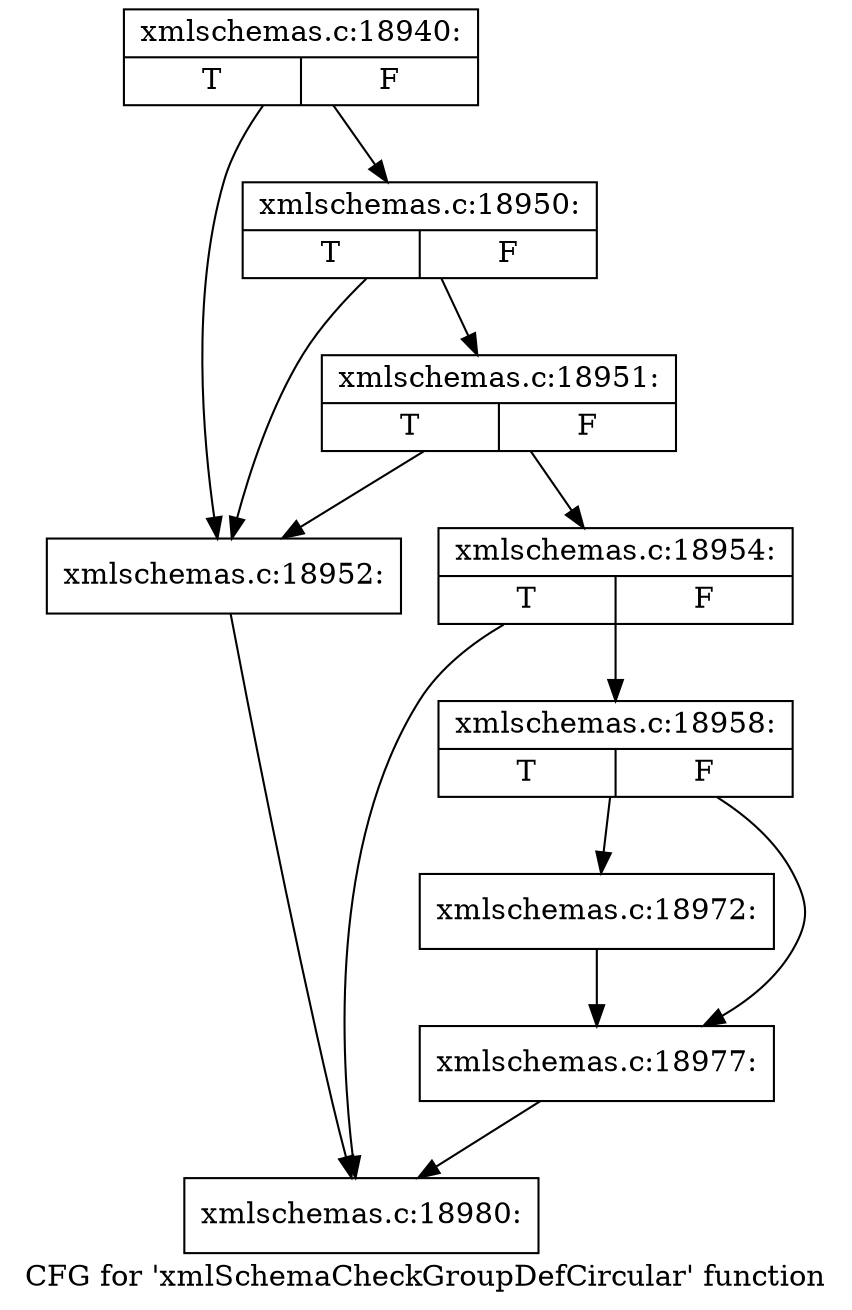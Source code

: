 digraph "CFG for 'xmlSchemaCheckGroupDefCircular' function" {
	label="CFG for 'xmlSchemaCheckGroupDefCircular' function";

	Node0x50c77c0 [shape=record,label="{xmlschemas.c:18940:|{<s0>T|<s1>F}}"];
	Node0x50c77c0 -> Node0x50c7ac0;
	Node0x50c77c0 -> Node0x50c7be0;
	Node0x50c7be0 [shape=record,label="{xmlschemas.c:18950:|{<s0>T|<s1>F}}"];
	Node0x50c7be0 -> Node0x50c7ac0;
	Node0x50c7be0 -> Node0x50c7b60;
	Node0x50c7b60 [shape=record,label="{xmlschemas.c:18951:|{<s0>T|<s1>F}}"];
	Node0x50c7b60 -> Node0x50c7ac0;
	Node0x50c7b60 -> Node0x50c7b10;
	Node0x50c7ac0 [shape=record,label="{xmlschemas.c:18952:}"];
	Node0x50c7ac0 -> Node0x50cce40;
	Node0x50c7b10 [shape=record,label="{xmlschemas.c:18954:|{<s0>T|<s1>F}}"];
	Node0x50c7b10 -> Node0x50ccb10;
	Node0x50c7b10 -> Node0x50cce40;
	Node0x50ccb10 [shape=record,label="{xmlschemas.c:18958:|{<s0>T|<s1>F}}"];
	Node0x50ccb10 -> Node0x50cdf60;
	Node0x50ccb10 -> Node0x50cdfb0;
	Node0x50cdf60 [shape=record,label="{xmlschemas.c:18972:}"];
	Node0x50cdf60 -> Node0x50cdfb0;
	Node0x50cdfb0 [shape=record,label="{xmlschemas.c:18977:}"];
	Node0x50cdfb0 -> Node0x50cce40;
	Node0x50cce40 [shape=record,label="{xmlschemas.c:18980:}"];
}
